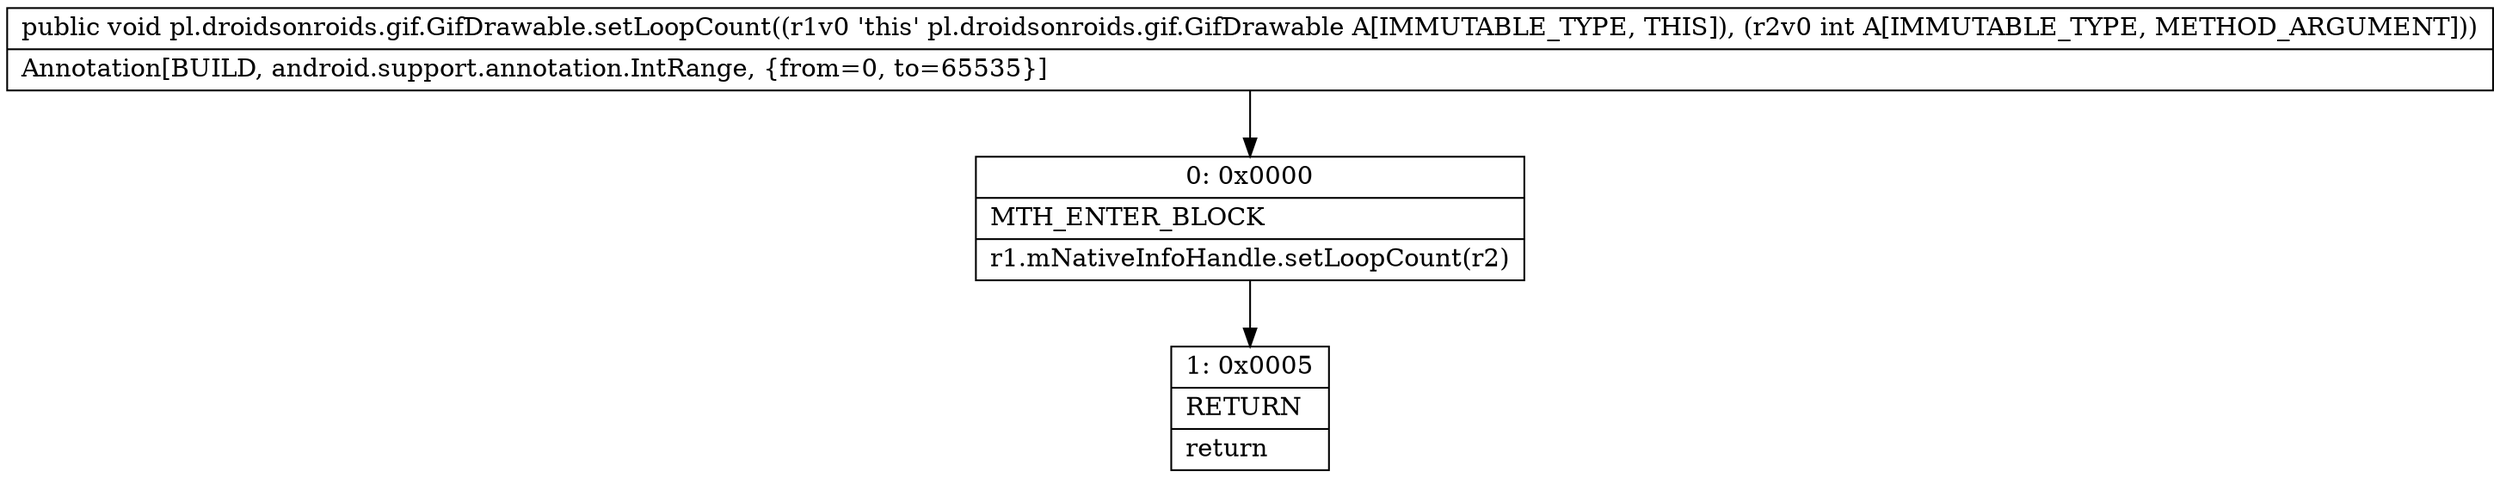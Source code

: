 digraph "CFG forpl.droidsonroids.gif.GifDrawable.setLoopCount(I)V" {
Node_0 [shape=record,label="{0\:\ 0x0000|MTH_ENTER_BLOCK\l|r1.mNativeInfoHandle.setLoopCount(r2)\l}"];
Node_1 [shape=record,label="{1\:\ 0x0005|RETURN\l|return\l}"];
MethodNode[shape=record,label="{public void pl.droidsonroids.gif.GifDrawable.setLoopCount((r1v0 'this' pl.droidsonroids.gif.GifDrawable A[IMMUTABLE_TYPE, THIS]), (r2v0 int A[IMMUTABLE_TYPE, METHOD_ARGUMENT]))  | Annotation[BUILD, android.support.annotation.IntRange, \{from=0, to=65535\}]\l}"];
MethodNode -> Node_0;
Node_0 -> Node_1;
}

